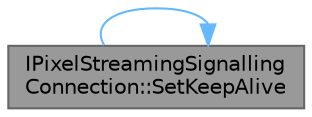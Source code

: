 digraph "IPixelStreamingSignallingConnection::SetKeepAlive"
{
 // INTERACTIVE_SVG=YES
 // LATEX_PDF_SIZE
  bgcolor="transparent";
  edge [fontname=Helvetica,fontsize=10,labelfontname=Helvetica,labelfontsize=10];
  node [fontname=Helvetica,fontsize=10,shape=box,height=0.2,width=0.4];
  rankdir="LR";
  Node1 [id="Node000001",label="IPixelStreamingSignalling\lConnection::SetKeepAlive",height=0.2,width=0.4,color="gray40", fillcolor="grey60", style="filled", fontcolor="black",tooltip="Enables or disables the keep alive pings on this connection."];
  Node1 -> Node1 [id="edge1_Node000001_Node000001",color="steelblue1",style="solid",tooltip=" "];
}
